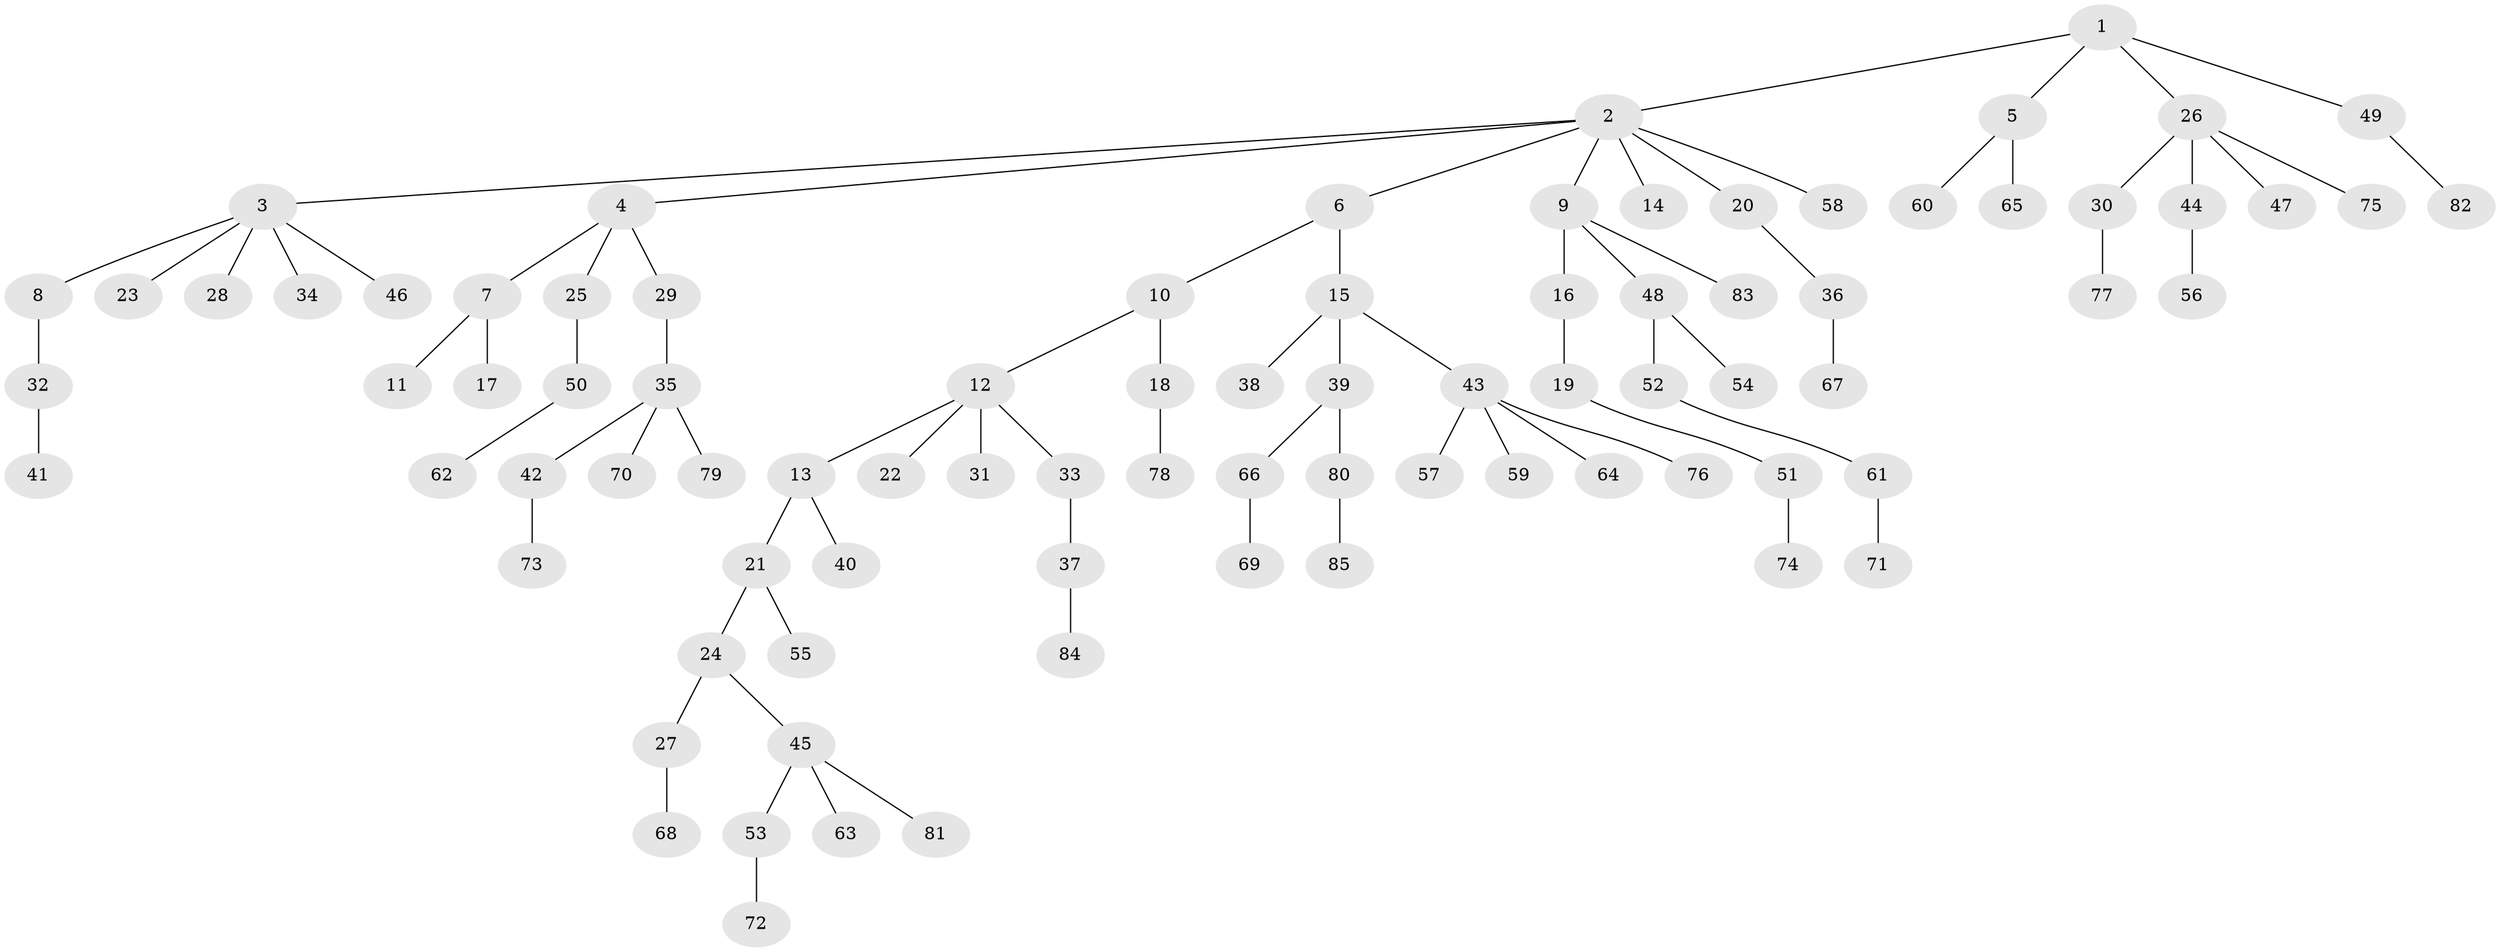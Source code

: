 // coarse degree distribution, {10: 0.01694915254237288, 4: 0.0847457627118644, 1: 0.559322033898305, 8: 0.01694915254237288, 2: 0.23728813559322035, 3: 0.06779661016949153, 5: 0.01694915254237288}
// Generated by graph-tools (version 1.1) at 2025/19/03/04/25 18:19:15]
// undirected, 85 vertices, 84 edges
graph export_dot {
graph [start="1"]
  node [color=gray90,style=filled];
  1;
  2;
  3;
  4;
  5;
  6;
  7;
  8;
  9;
  10;
  11;
  12;
  13;
  14;
  15;
  16;
  17;
  18;
  19;
  20;
  21;
  22;
  23;
  24;
  25;
  26;
  27;
  28;
  29;
  30;
  31;
  32;
  33;
  34;
  35;
  36;
  37;
  38;
  39;
  40;
  41;
  42;
  43;
  44;
  45;
  46;
  47;
  48;
  49;
  50;
  51;
  52;
  53;
  54;
  55;
  56;
  57;
  58;
  59;
  60;
  61;
  62;
  63;
  64;
  65;
  66;
  67;
  68;
  69;
  70;
  71;
  72;
  73;
  74;
  75;
  76;
  77;
  78;
  79;
  80;
  81;
  82;
  83;
  84;
  85;
  1 -- 2;
  1 -- 5;
  1 -- 26;
  1 -- 49;
  2 -- 3;
  2 -- 4;
  2 -- 6;
  2 -- 9;
  2 -- 14;
  2 -- 20;
  2 -- 58;
  3 -- 8;
  3 -- 23;
  3 -- 28;
  3 -- 34;
  3 -- 46;
  4 -- 7;
  4 -- 25;
  4 -- 29;
  5 -- 60;
  5 -- 65;
  6 -- 10;
  6 -- 15;
  7 -- 11;
  7 -- 17;
  8 -- 32;
  9 -- 16;
  9 -- 48;
  9 -- 83;
  10 -- 12;
  10 -- 18;
  12 -- 13;
  12 -- 22;
  12 -- 31;
  12 -- 33;
  13 -- 21;
  13 -- 40;
  15 -- 38;
  15 -- 39;
  15 -- 43;
  16 -- 19;
  18 -- 78;
  19 -- 51;
  20 -- 36;
  21 -- 24;
  21 -- 55;
  24 -- 27;
  24 -- 45;
  25 -- 50;
  26 -- 30;
  26 -- 44;
  26 -- 47;
  26 -- 75;
  27 -- 68;
  29 -- 35;
  30 -- 77;
  32 -- 41;
  33 -- 37;
  35 -- 42;
  35 -- 70;
  35 -- 79;
  36 -- 67;
  37 -- 84;
  39 -- 66;
  39 -- 80;
  42 -- 73;
  43 -- 57;
  43 -- 59;
  43 -- 64;
  43 -- 76;
  44 -- 56;
  45 -- 53;
  45 -- 63;
  45 -- 81;
  48 -- 52;
  48 -- 54;
  49 -- 82;
  50 -- 62;
  51 -- 74;
  52 -- 61;
  53 -- 72;
  61 -- 71;
  66 -- 69;
  80 -- 85;
}
